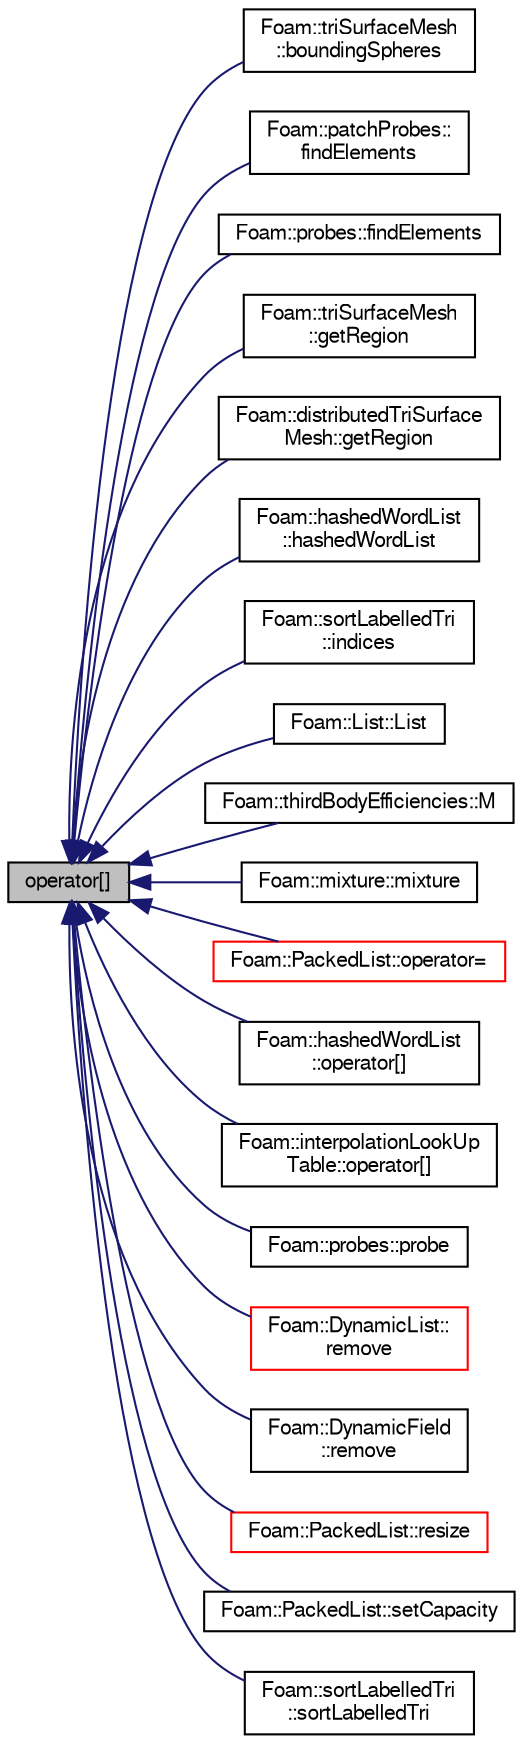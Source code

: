 digraph "operator[]"
{
  bgcolor="transparent";
  edge [fontname="FreeSans",fontsize="10",labelfontname="FreeSans",labelfontsize="10"];
  node [fontname="FreeSans",fontsize="10",shape=record];
  rankdir="LR";
  Node1 [label="operator[]",height=0.2,width=0.4,color="black", fillcolor="grey75", style="filled" fontcolor="black"];
  Node1 -> Node2 [dir="back",color="midnightblue",fontsize="10",style="solid",fontname="FreeSans"];
  Node2 [label="Foam::triSurfaceMesh\l::boundingSpheres",height=0.2,width=0.4,color="black",URL="$a02611.html#af4690dee4a2416d50cd4376b4f6fad03",tooltip="Get bounding spheres (centre and radius squared). Any point. "];
  Node1 -> Node3 [dir="back",color="midnightblue",fontsize="10",style="solid",fontname="FreeSans"];
  Node3 [label="Foam::patchProbes::\lfindElements",height=0.2,width=0.4,color="black",URL="$a01758.html#a852f621399b6ee1f3467e69a1d5fe8b4",tooltip="Find elements containing patchProbes. "];
  Node1 -> Node4 [dir="back",color="midnightblue",fontsize="10",style="solid",fontname="FreeSans"];
  Node4 [label="Foam::probes::findElements",height=0.2,width=0.4,color="black",URL="$a01918.html#a852f621399b6ee1f3467e69a1d5fe8b4",tooltip="Find cells and faces containing probes. "];
  Node1 -> Node5 [dir="back",color="midnightblue",fontsize="10",style="solid",fontname="FreeSans"];
  Node5 [label="Foam::triSurfaceMesh\l::getRegion",height=0.2,width=0.4,color="black",URL="$a02611.html#aa169783cb670368723f3780399953280",tooltip="From a set of points and indices get the region. "];
  Node1 -> Node6 [dir="back",color="midnightblue",fontsize="10",style="solid",fontname="FreeSans"];
  Node6 [label="Foam::distributedTriSurface\lMesh::getRegion",height=0.2,width=0.4,color="black",URL="$a00537.html#aa169783cb670368723f3780399953280",tooltip="From a set of points and indices get the region. "];
  Node1 -> Node7 [dir="back",color="midnightblue",fontsize="10",style="solid",fontname="FreeSans"];
  Node7 [label="Foam::hashedWordList\l::hashedWordList",height=0.2,width=0.4,color="black",URL="$a00955.html#a02ce30bb18257bfd478e776be5530734",tooltip="Construct from number and list of names. "];
  Node1 -> Node8 [dir="back",color="midnightblue",fontsize="10",style="solid",fontname="FreeSans"];
  Node8 [label="Foam::sortLabelledTri\l::indices",height=0.2,width=0.4,color="black",URL="$a02317.html#ae3d44fe7810d70166941c7d7ec407f0d",tooltip="Set the labelList to those of sorted point indices. "];
  Node1 -> Node9 [dir="back",color="midnightblue",fontsize="10",style="solid",fontname="FreeSans"];
  Node9 [label="Foam::List::List",height=0.2,width=0.4,color="black",URL="$a01325.html#a055ca8d87d0471335c988b8ac781e335",tooltip="Construct as copy of FixedList&lt;T, Size&gt; "];
  Node1 -> Node10 [dir="back",color="midnightblue",fontsize="10",style="solid",fontname="FreeSans"];
  Node10 [label="Foam::thirdBodyEfficiencies::M",height=0.2,width=0.4,color="black",URL="$a02530.html#acc63cd10c6f2dae8363dccfb8874994d",tooltip="Calculate and return M, the concentration of the third-bodies. "];
  Node1 -> Node11 [dir="back",color="midnightblue",fontsize="10",style="solid",fontname="FreeSans"];
  Node11 [label="Foam::mixture::mixture",height=0.2,width=0.4,color="black",URL="$a01474.html#a2c5268e8891fee06d7a7a5e4f3d5f3af",tooltip="Construct from Istream. "];
  Node1 -> Node12 [dir="back",color="midnightblue",fontsize="10",style="solid",fontname="FreeSans"];
  Node12 [label="Foam::PackedList::operator=",height=0.2,width=0.4,color="red",URL="$a01707.html#a2c5b11c36b03e179830b2cf26d1d414c",tooltip="Assignment of all entries to the given value. Takes linear time. "];
  Node1 -> Node13 [dir="back",color="midnightblue",fontsize="10",style="solid",fontname="FreeSans"];
  Node13 [label="Foam::hashedWordList\l::operator[]",height=0.2,width=0.4,color="black",URL="$a00955.html#a1ad2fa33c89c0458784a4427a9019522",tooltip="Return name corresponding to specified index. "];
  Node1 -> Node14 [dir="back",color="midnightblue",fontsize="10",style="solid",fontname="FreeSans"];
  Node14 [label="Foam::interpolationLookUp\lTable::operator[]",height=0.2,width=0.4,color="black",URL="$a01122.html#a18b75e89e793076e66b5563e7b32fbd4",tooltip="Return an element of List&lt;scalar, Type&gt; "];
  Node1 -> Node15 [dir="back",color="midnightblue",fontsize="10",style="solid",fontname="FreeSans"];
  Node15 [label="Foam::probes::probe",height=0.2,width=0.4,color="black",URL="$a01918.html#a608babdb7eef3b7a21eac6dcb72b6f1e",tooltip="Return location for probe i. "];
  Node1 -> Node16 [dir="back",color="midnightblue",fontsize="10",style="solid",fontname="FreeSans"];
  Node16 [label="Foam::DynamicList::\lremove",height=0.2,width=0.4,color="red",URL="$a00582.html#a11a92c7c8e39f3f023c3bcca1e5297f0",tooltip="Remove and return the top element. "];
  Node1 -> Node17 [dir="back",color="midnightblue",fontsize="10",style="solid",fontname="FreeSans"];
  Node17 [label="Foam::DynamicField\l::remove",height=0.2,width=0.4,color="black",URL="$a00575.html#a11a92c7c8e39f3f023c3bcca1e5297f0",tooltip="Remove and return the top element. "];
  Node1 -> Node18 [dir="back",color="midnightblue",fontsize="10",style="solid",fontname="FreeSans"];
  Node18 [label="Foam::PackedList::resize",height=0.2,width=0.4,color="red",URL="$a01707.html#a269162b4a99f0b5255951cfe3309f517",tooltip="Reset addressable list size, does not shrink the allocated size. "];
  Node1 -> Node19 [dir="back",color="midnightblue",fontsize="10",style="solid",fontname="FreeSans"];
  Node19 [label="Foam::PackedList::setCapacity",height=0.2,width=0.4,color="black",URL="$a01707.html#a3769bf93f15609625d62b693c566bcd1",tooltip="Alter the size of the underlying storage. "];
  Node1 -> Node20 [dir="back",color="midnightblue",fontsize="10",style="solid",fontname="FreeSans"];
  Node20 [label="Foam::sortLabelledTri\l::sortLabelledTri",height=0.2,width=0.4,color="black",URL="$a02317.html#a001d9cfc5814719731c59eed17b07dbc",tooltip="Construct from surface, sorting the faces according to patch. "];
}
